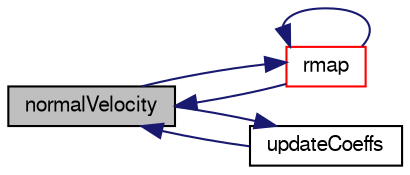 digraph "normalVelocity"
{
  bgcolor="transparent";
  edge [fontname="FreeSans",fontsize="10",labelfontname="FreeSans",labelfontsize="10"];
  node [fontname="FreeSans",fontsize="10",shape=record];
  rankdir="LR";
  Node105 [label="normalVelocity",height=0.2,width=0.4,color="black", fillcolor="grey75", style="filled", fontcolor="black"];
  Node105 -> Node106 [dir="back",color="midnightblue",fontsize="10",style="solid",fontname="FreeSans"];
  Node106 [label="rmap",height=0.2,width=0.4,color="red",URL="$a22114.html#a4fe41b169c41bfcd4311c1d1e27a96ed",tooltip="Reverse map the given fvPatchField onto this fvPatchField. "];
  Node106 -> Node106 [dir="back",color="midnightblue",fontsize="10",style="solid",fontname="FreeSans"];
  Node106 -> Node105 [dir="back",color="midnightblue",fontsize="10",style="solid",fontname="FreeSans"];
  Node105 -> Node109 [dir="back",color="midnightblue",fontsize="10",style="solid",fontname="FreeSans"];
  Node109 [label="updateCoeffs",height=0.2,width=0.4,color="black",URL="$a22114.html#a7e24eafac629d3733181cd942d4c902f",tooltip="Update the coefficients associated with the patch field. "];
  Node109 -> Node105 [dir="back",color="midnightblue",fontsize="10",style="solid",fontname="FreeSans"];
}
